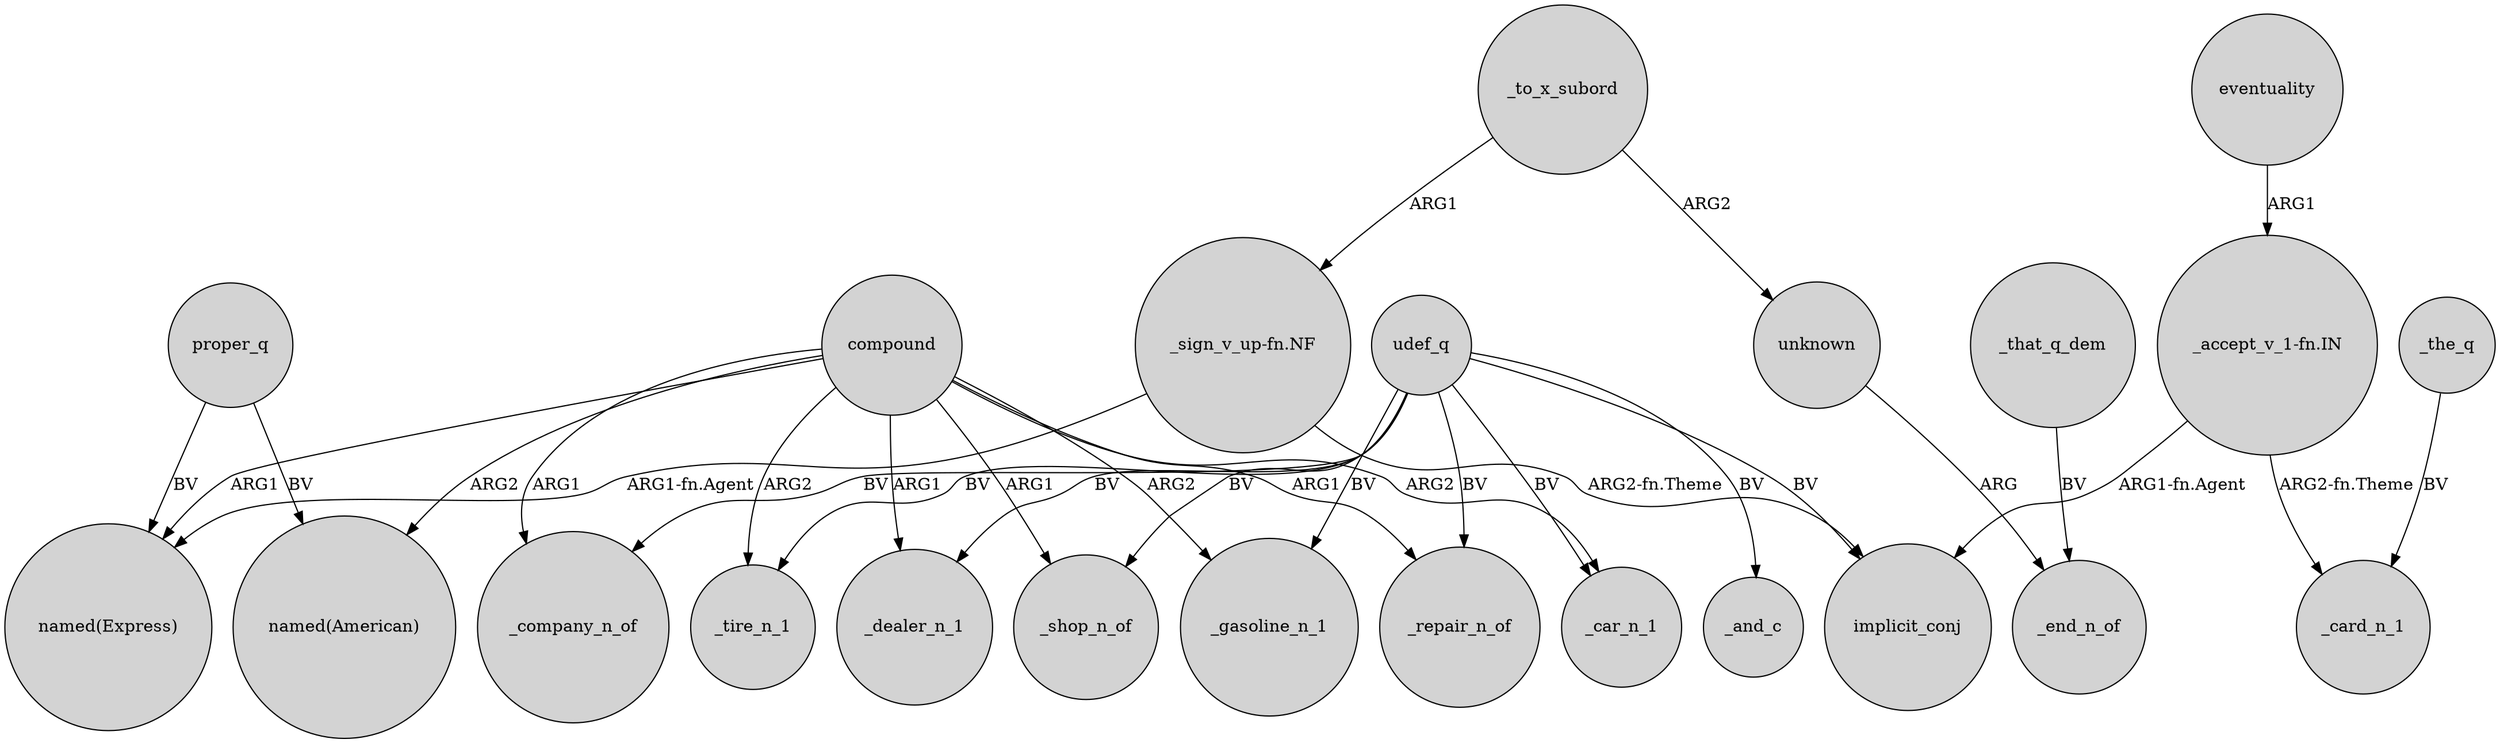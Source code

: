 digraph {
	node [shape=circle style=filled]
	_to_x_subord -> "_sign_v_up-fn.NF" [label=ARG1]
	proper_q -> "named(American)" [label=BV]
	proper_q -> "named(Express)" [label=BV]
	udef_q -> _repair_n_of [label=BV]
	compound -> _shop_n_of [label=ARG1]
	compound -> _gasoline_n_1 [label=ARG2]
	eventuality -> "_accept_v_1-fn.IN" [label=ARG1]
	"_sign_v_up-fn.NF" -> "named(Express)" [label="ARG1-fn.Agent"]
	compound -> "named(Express)" [label=ARG1]
	compound -> _dealer_n_1 [label=ARG1]
	_that_q_dem -> _end_n_of [label=BV]
	udef_q -> implicit_conj [label=BV]
	_the_q -> _card_n_1 [label=BV]
	compound -> "named(American)" [label=ARG2]
	compound -> _repair_n_of [label=ARG1]
	compound -> _tire_n_1 [label=ARG2]
	compound -> _company_n_of [label=ARG1]
	udef_q -> _shop_n_of [label=BV]
	_to_x_subord -> unknown [label=ARG2]
	"_sign_v_up-fn.NF" -> implicit_conj [label="ARG2-fn.Theme"]
	udef_q -> _car_n_1 [label=BV]
	udef_q -> _gasoline_n_1 [label=BV]
	udef_q -> _dealer_n_1 [label=BV]
	udef_q -> _company_n_of [label=BV]
	unknown -> _end_n_of [label=ARG]
	udef_q -> _and_c [label=BV]
	compound -> _car_n_1 [label=ARG2]
	udef_q -> _tire_n_1 [label=BV]
	"_accept_v_1-fn.IN" -> implicit_conj [label="ARG1-fn.Agent"]
	"_accept_v_1-fn.IN" -> _card_n_1 [label="ARG2-fn.Theme"]
}
